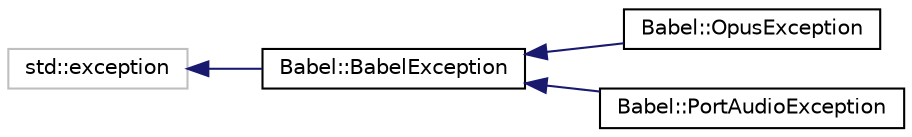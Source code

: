 digraph "Graphical Class Hierarchy"
{
 // LATEX_PDF_SIZE
  edge [fontname="Helvetica",fontsize="10",labelfontname="Helvetica",labelfontsize="10"];
  node [fontname="Helvetica",fontsize="10",shape=record];
  rankdir="LR";
  Node4 [label="std::exception",height=0.2,width=0.4,color="grey75", fillcolor="white", style="filled",tooltip=" "];
  Node4 -> Node0 [dir="back",color="midnightblue",fontsize="10",style="solid",fontname="Helvetica"];
  Node0 [label="Babel::BabelException",height=0.2,width=0.4,color="black", fillcolor="white", style="filled",URL="$classBabel_1_1BabelException.html",tooltip=" "];
  Node0 -> Node1 [dir="back",color="midnightblue",fontsize="10",style="solid",fontname="Helvetica"];
  Node1 [label="Babel::OpusException",height=0.2,width=0.4,color="black", fillcolor="white", style="filled",URL="$classBabel_1_1OpusException.html",tooltip=" "];
  Node0 -> Node2 [dir="back",color="midnightblue",fontsize="10",style="solid",fontname="Helvetica"];
  Node2 [label="Babel::PortAudioException",height=0.2,width=0.4,color="black", fillcolor="white", style="filled",URL="$classBabel_1_1PortAudioException.html",tooltip=" "];
}
